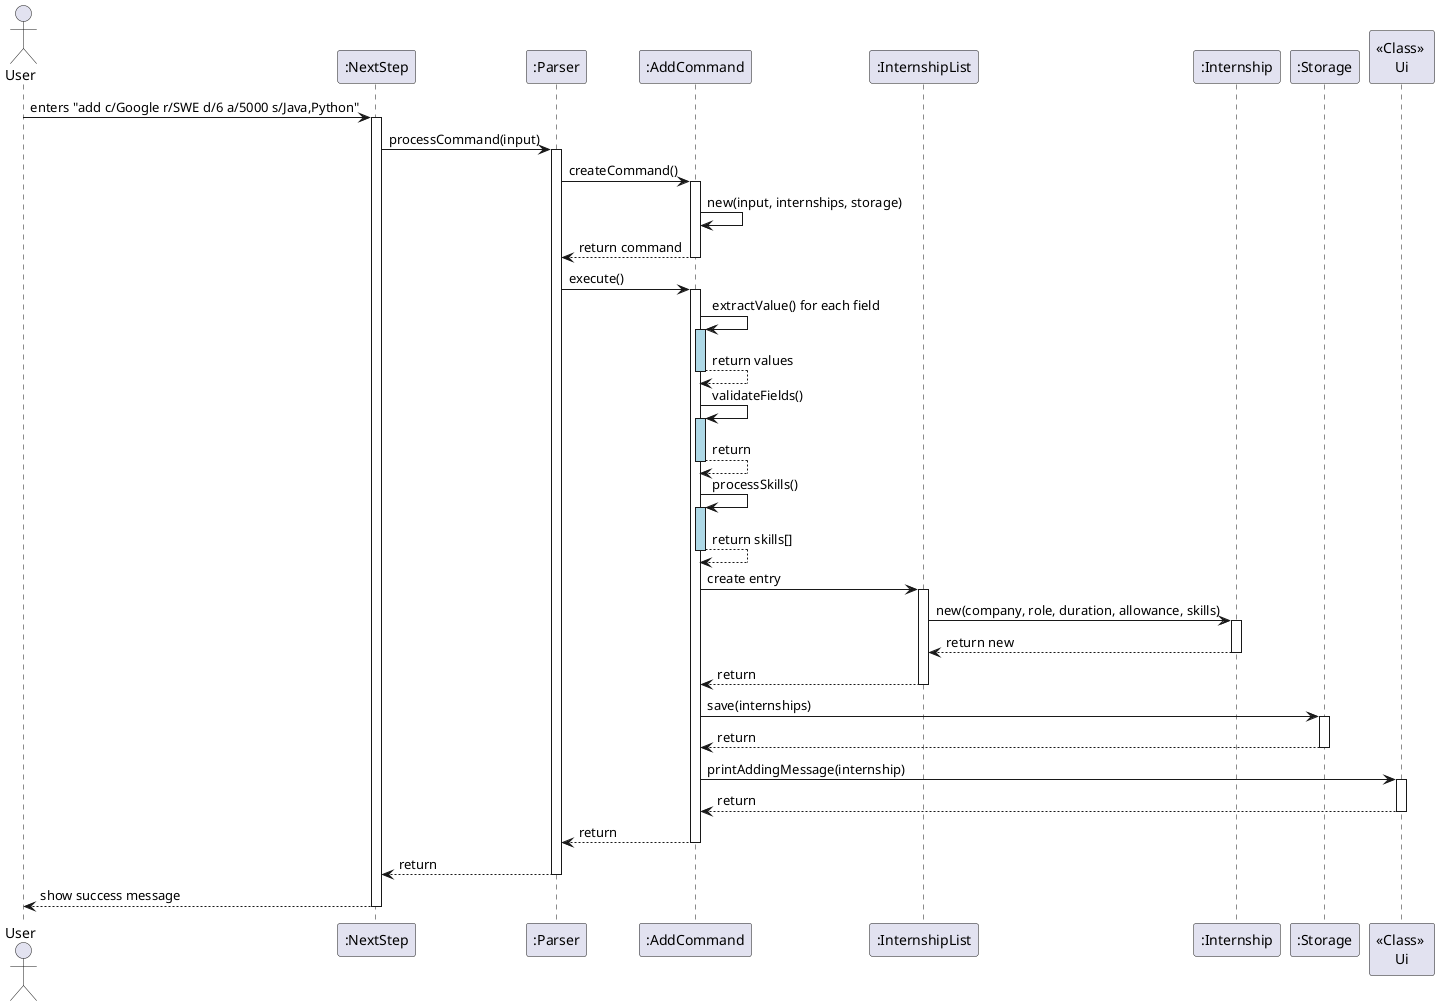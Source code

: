 @startuml
'https://plantuml.com/sequence-diagram

actor User
participant ":NextStep" as NextStep
participant ":Parser" as Parser
participant ":AddCommand" as AddCommand
participant ":InternshipList" as InternshipList
participant ":Internship" as Internship
participant ":Storage" as Storage
participant "<<Class>> \nUi" as Ui

User -> NextStep : enters "add c/Google r/SWE d/6 a/5000 s/Java,Python"
activate NextStep

NextStep -> Parser : processCommand(input)
activate Parser

Parser -> AddCommand : createCommand()
activate AddCommand
AddCommand -> AddCommand : new(input, internships, storage)
AddCommand --> Parser : return command
deactivate AddCommand

Parser -> AddCommand : execute()
activate AddCommand

AddCommand -> AddCommand : extractValue() for each field
activate AddCommand #lightblue
AddCommand --> AddCommand : return values
deactivate AddCommand

AddCommand -> AddCommand : validateFields()
activate AddCommand #lightblue
AddCommand --> AddCommand : return
deactivate AddCommand

AddCommand -> AddCommand : processSkills()
activate AddCommand #lightblue
AddCommand --> AddCommand : return skills[]
deactivate AddCommand

AddCommand -> InternshipList : create entry
activate InternshipList
InternshipList -> Internship : new(company, role, duration, allowance, skills)
activate Internship
Internship --> InternshipList : return new
deactivate Internship
InternshipList --> AddCommand : return
deactivate InternshipList

AddCommand -> Storage : save(internships)
activate Storage
Storage --> AddCommand : return
deactivate Storage

AddCommand -> Ui : printAddingMessage(internship)
activate Ui
Ui --> AddCommand : return
deactivate Ui

AddCommand --> Parser : return
deactivate AddCommand

Parser --> NextStep : return
deactivate Parser

NextStep --> User : show success message
deactivate NextStep
@enduml